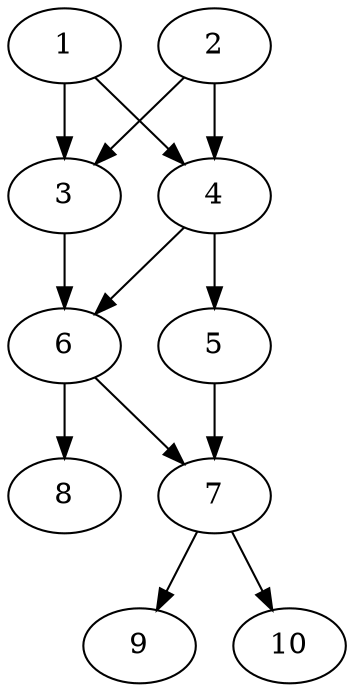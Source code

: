// DAG automatically generated by daggen at Tue Aug  6 16:21:19 2019
// ./daggen --dot -n 10 --ccr 0.4 --fat 0.4 --regular 0.5 --density 0.8 --mindata 5242880 --maxdata 52428800 
digraph G {
  1 [size="27740160", alpha="0.01", expect_size="11096064"] 
  1 -> 3 [size ="11096064"]
  1 -> 4 [size ="11096064"]
  2 [size="53544960", alpha="0.16", expect_size="21417984"] 
  2 -> 3 [size ="21417984"]
  2 -> 4 [size ="21417984"]
  3 [size="59750400", alpha="0.14", expect_size="23900160"] 
  3 -> 6 [size ="23900160"]
  4 [size="32281600", alpha="0.18", expect_size="12912640"] 
  4 -> 5 [size ="12912640"]
  4 -> 6 [size ="12912640"]
  5 [size="79352320", alpha="0.05", expect_size="31740928"] 
  5 -> 7 [size ="31740928"]
  6 [size="130117120", alpha="0.05", expect_size="52046848"] 
  6 -> 7 [size ="52046848"]
  6 -> 8 [size ="52046848"]
  7 [size="21747200", alpha="0.08", expect_size="8698880"] 
  7 -> 9 [size ="8698880"]
  7 -> 10 [size ="8698880"]
  8 [size="120066560", alpha="0.16", expect_size="48026624"] 
  9 [size="78574080", alpha="0.13", expect_size="31429632"] 
  10 [size="34595840", alpha="0.04", expect_size="13838336"] 
}
